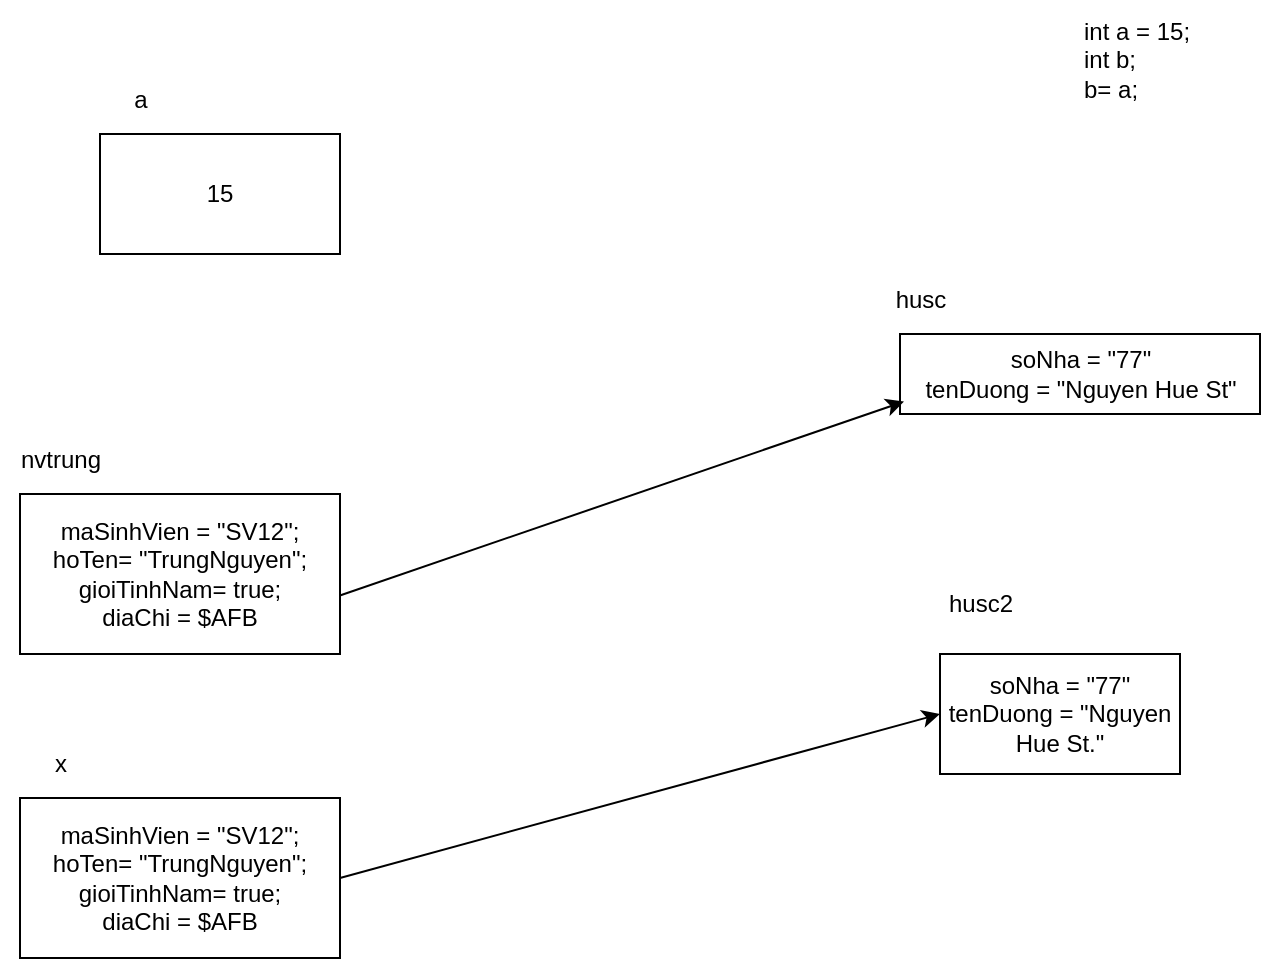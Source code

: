 <mxfile version="26.0.16">
  <diagram name="Page-1" id="fujCgr77HZxoSMwpWIIm">
    <mxGraphModel dx="863" dy="505" grid="1" gridSize="10" guides="1" tooltips="1" connect="1" arrows="1" fold="1" page="1" pageScale="1" pageWidth="850" pageHeight="1100" math="0" shadow="0">
      <root>
        <mxCell id="0" />
        <mxCell id="1" parent="0" />
        <mxCell id="oEF0ojer7ztdYHNjIUMV-15" value="" style="rounded=0;whiteSpace=wrap;html=1;" vertex="1" parent="1">
          <mxGeometry x="470" y="190" width="180" height="40" as="geometry" />
        </mxCell>
        <mxCell id="oEF0ojer7ztdYHNjIUMV-1" value="15" style="rounded=0;whiteSpace=wrap;html=1;" vertex="1" parent="1">
          <mxGeometry x="70" y="90" width="120" height="60" as="geometry" />
        </mxCell>
        <mxCell id="oEF0ojer7ztdYHNjIUMV-3" value="a" style="text;html=1;align=center;verticalAlign=middle;resizable=0;points=[];autosize=1;strokeColor=none;fillColor=none;" vertex="1" parent="1">
          <mxGeometry x="75" y="58" width="30" height="30" as="geometry" />
        </mxCell>
        <mxCell id="oEF0ojer7ztdYHNjIUMV-4" value="int a = 15;&amp;nbsp;&lt;div&gt;&lt;span style=&quot;background-color: transparent; color: light-dark(rgb(0, 0, 0), rgb(255, 255, 255));&quot;&gt;int b;&lt;/span&gt;&lt;/div&gt;&lt;div&gt;&lt;span style=&quot;background-color: transparent; color: light-dark(rgb(0, 0, 0), rgb(255, 255, 255));&quot;&gt;b= a;&lt;/span&gt;&lt;/div&gt;" style="text;html=1;align=left;verticalAlign=middle;resizable=0;points=[];autosize=1;strokeColor=none;fillColor=none;" vertex="1" parent="1">
          <mxGeometry x="560" y="23" width="80" height="60" as="geometry" />
        </mxCell>
        <mxCell id="oEF0ojer7ztdYHNjIUMV-6" value="soNha = &quot;77&quot;&lt;div&gt;tenDuong = &quot;Nguyen Hue St&quot;&lt;/div&gt;" style="text;html=1;align=center;verticalAlign=middle;resizable=0;points=[];autosize=1;strokeColor=none;fillColor=none;" vertex="1" parent="1">
          <mxGeometry x="470" y="190" width="180" height="40" as="geometry" />
        </mxCell>
        <mxCell id="oEF0ojer7ztdYHNjIUMV-9" value="&lt;span style=&quot;text-wrap-mode: nowrap;&quot;&gt;maSinhVien = &quot;SV12&quot;;&lt;/span&gt;&lt;div style=&quot;text-wrap-mode: nowrap;&quot;&gt;hoTen= &quot;TrungNguyen&quot;;&lt;/div&gt;&lt;div style=&quot;text-wrap-mode: nowrap;&quot;&gt;gioiTinhNam= true;&lt;/div&gt;&lt;div style=&quot;text-wrap-mode: nowrap;&quot;&gt;diaChi = $AFB&lt;/div&gt;" style="rounded=0;whiteSpace=wrap;html=1;" vertex="1" parent="1">
          <mxGeometry x="30" y="270" width="160" height="80" as="geometry" />
        </mxCell>
        <mxCell id="oEF0ojer7ztdYHNjIUMV-10" value="nvtrung" style="text;html=1;align=center;verticalAlign=middle;resizable=0;points=[];autosize=1;strokeColor=none;fillColor=none;" vertex="1" parent="1">
          <mxGeometry x="20" y="238" width="60" height="30" as="geometry" />
        </mxCell>
        <mxCell id="oEF0ojer7ztdYHNjIUMV-11" value="&lt;span style=&quot;text-wrap-mode: nowrap;&quot;&gt;maSinhVien = &quot;SV12&quot;;&lt;/span&gt;&lt;div style=&quot;text-wrap-mode: nowrap;&quot;&gt;hoTen= &quot;TrungNguyen&quot;;&lt;/div&gt;&lt;div style=&quot;text-wrap-mode: nowrap;&quot;&gt;gioiTinhNam= true;&lt;/div&gt;&lt;div style=&quot;text-wrap-mode: nowrap;&quot;&gt;diaChi = $AFB&lt;/div&gt;" style="rounded=0;whiteSpace=wrap;html=1;" vertex="1" parent="1">
          <mxGeometry x="30" y="422" width="160" height="80" as="geometry" />
        </mxCell>
        <mxCell id="oEF0ojer7ztdYHNjIUMV-12" value="x" style="text;html=1;align=center;verticalAlign=middle;resizable=0;points=[];autosize=1;strokeColor=none;fillColor=none;" vertex="1" parent="1">
          <mxGeometry x="35" y="390" width="30" height="30" as="geometry" />
        </mxCell>
        <mxCell id="oEF0ojer7ztdYHNjIUMV-13" value="" style="endArrow=classic;html=1;rounded=0;exitX=1.002;exitY=0.633;exitDx=0;exitDy=0;exitPerimeter=0;entryX=0.011;entryY=0.845;entryDx=0;entryDy=0;entryPerimeter=0;" edge="1" parent="1" source="oEF0ojer7ztdYHNjIUMV-9" target="oEF0ojer7ztdYHNjIUMV-6">
          <mxGeometry width="50" height="50" relative="1" as="geometry">
            <mxPoint x="400" y="430" as="sourcePoint" />
            <mxPoint x="450" y="380" as="targetPoint" />
          </mxGeometry>
        </mxCell>
        <mxCell id="oEF0ojer7ztdYHNjIUMV-14" value="" style="endArrow=classic;html=1;rounded=0;exitX=1;exitY=0.5;exitDx=0;exitDy=0;entryX=0;entryY=0.5;entryDx=0;entryDy=0;" edge="1" parent="1" source="oEF0ojer7ztdYHNjIUMV-11" target="oEF0ojer7ztdYHNjIUMV-17">
          <mxGeometry width="50" height="50" relative="1" as="geometry">
            <mxPoint x="400" y="430" as="sourcePoint" />
            <mxPoint x="450" y="380" as="targetPoint" />
          </mxGeometry>
        </mxCell>
        <mxCell id="oEF0ojer7ztdYHNjIUMV-16" value="husc" style="text;html=1;align=center;verticalAlign=middle;resizable=0;points=[];autosize=1;strokeColor=none;fillColor=none;" vertex="1" parent="1">
          <mxGeometry x="455" y="158" width="50" height="30" as="geometry" />
        </mxCell>
        <mxCell id="oEF0ojer7ztdYHNjIUMV-17" value="soNha = &quot;77&quot;&lt;div&gt;tenDuong = &quot;Nguyen Hue St.&quot;&lt;/div&gt;" style="rounded=0;whiteSpace=wrap;html=1;" vertex="1" parent="1">
          <mxGeometry x="490" y="350" width="120" height="60" as="geometry" />
        </mxCell>
        <mxCell id="oEF0ojer7ztdYHNjIUMV-18" value="husc2" style="text;html=1;align=center;verticalAlign=middle;resizable=0;points=[];autosize=1;strokeColor=none;fillColor=none;" vertex="1" parent="1">
          <mxGeometry x="480" y="310" width="60" height="30" as="geometry" />
        </mxCell>
      </root>
    </mxGraphModel>
  </diagram>
</mxfile>
